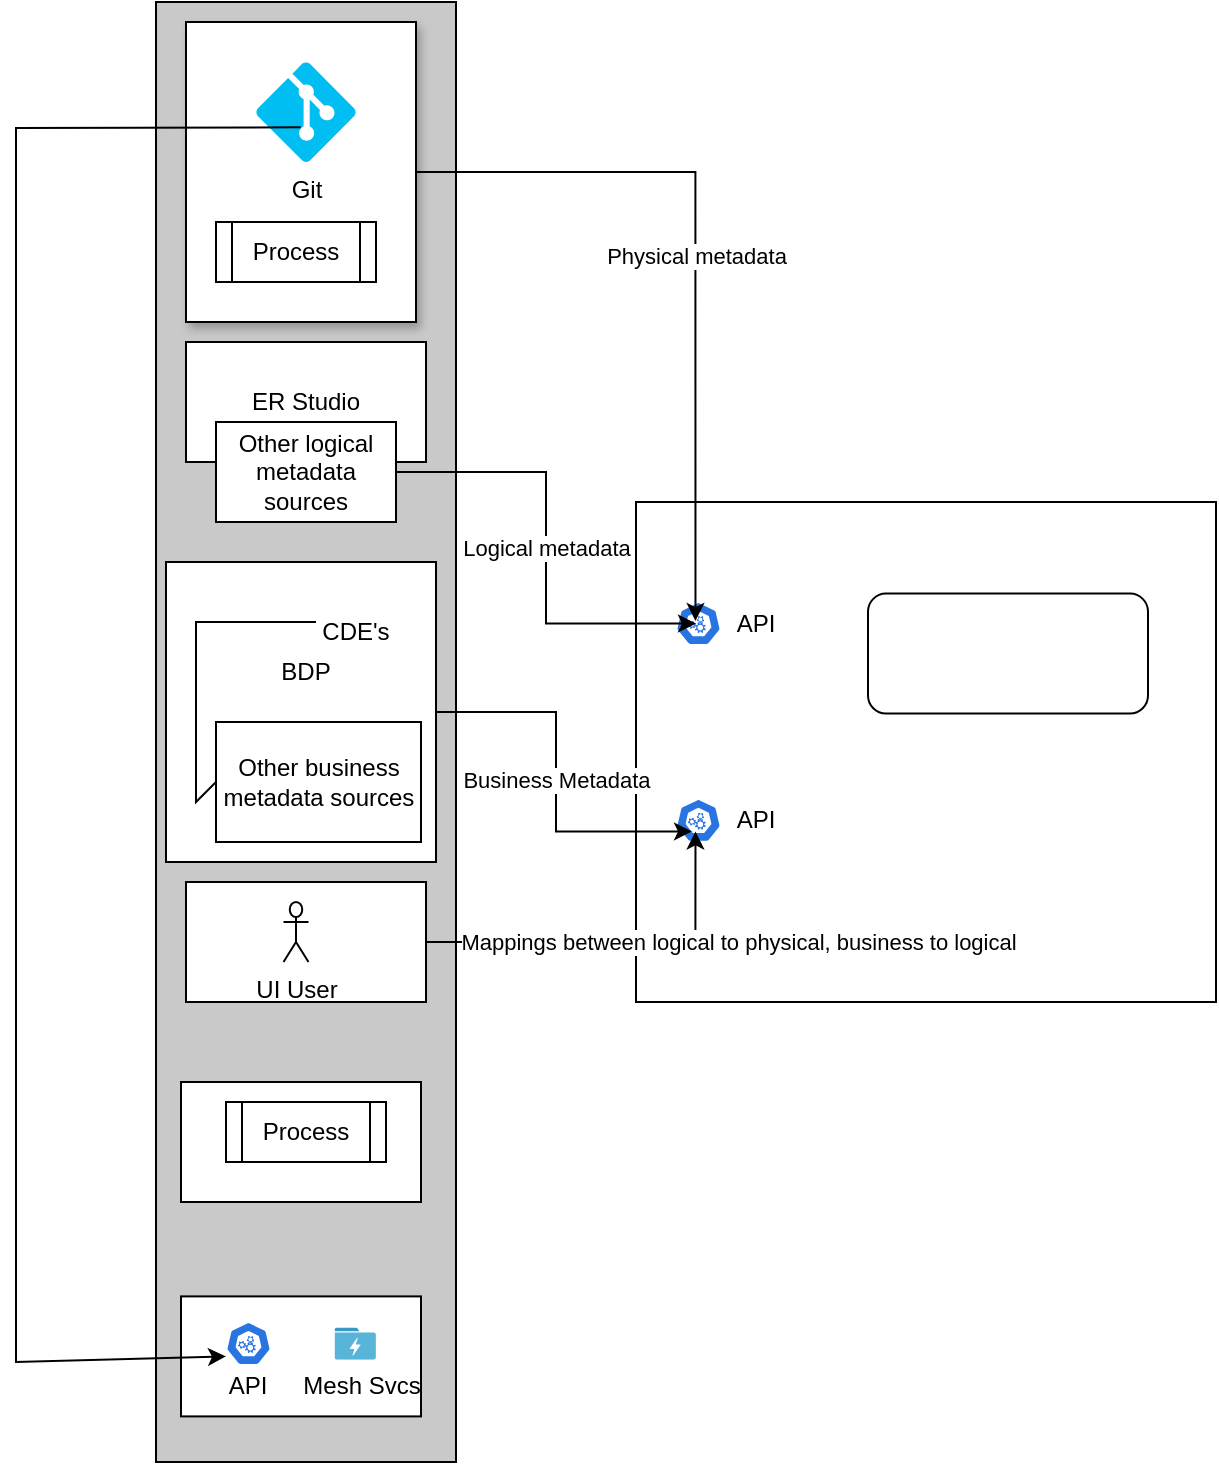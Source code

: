 <mxfile version="23.1.4" type="github">
  <diagram name="Page-1" id="dE6yGRrycPSdIeFdvO5s">
    <mxGraphModel dx="1737" dy="1145" grid="1" gridSize="10" guides="1" tooltips="1" connect="1" arrows="1" fold="1" page="1" pageScale="1" pageWidth="827" pageHeight="1169" math="0" shadow="0">
      <root>
        <mxCell id="0" />
        <mxCell id="1" parent="0" />
        <mxCell id="hkPZR-MXZNHqxhCfoVSz-6" value="" style="rounded=0;whiteSpace=wrap;html=1;" parent="1" vertex="1">
          <mxGeometry x="-735" y="270" width="115" height="100" as="geometry" />
        </mxCell>
        <mxCell id="hkPZR-MXZNHqxhCfoVSz-1" value="" style="rounded=0;whiteSpace=wrap;html=1;fillColor=#C9C9C9;" parent="1" vertex="1">
          <mxGeometry x="-750" y="250" width="150" height="730" as="geometry" />
        </mxCell>
        <mxCell id="hkPZR-MXZNHqxhCfoVSz-2" value="ER Studio" style="rounded=0;whiteSpace=wrap;html=1;" parent="1" vertex="1">
          <mxGeometry x="-735" y="420" width="120" height="60" as="geometry" />
        </mxCell>
        <mxCell id="hkPZR-MXZNHqxhCfoVSz-3" value="Other logical metadata sources" style="rounded=0;whiteSpace=wrap;html=1;" parent="1" vertex="1">
          <mxGeometry x="-720" y="460" width="90" height="50" as="geometry" />
        </mxCell>
        <mxCell id="hkPZR-MXZNHqxhCfoVSz-8" value="" style="rounded=0;whiteSpace=wrap;html=1;strokeColor=default;shadow=1;" parent="1" vertex="1">
          <mxGeometry x="-735" y="260" width="115" height="150" as="geometry" />
        </mxCell>
        <mxCell id="hkPZR-MXZNHqxhCfoVSz-4" value="Git" style="verticalLabelPosition=bottom;html=1;verticalAlign=top;align=center;strokeColor=none;fillColor=#00BEF2;shape=mxgraph.azure.git_repository;" parent="1" vertex="1">
          <mxGeometry x="-700" y="280" width="50" height="50" as="geometry" />
        </mxCell>
        <mxCell id="hkPZR-MXZNHqxhCfoVSz-7" value="Process" style="shape=process;whiteSpace=wrap;html=1;backgroundOutline=1;" parent="1" vertex="1">
          <mxGeometry x="-720" y="360" width="80" height="30" as="geometry" />
        </mxCell>
        <mxCell id="hkPZR-MXZNHqxhCfoVSz-10" value="" style="rounded=0;whiteSpace=wrap;html=1;" parent="1" vertex="1">
          <mxGeometry x="-745" y="530" width="135" height="150" as="geometry" />
        </mxCell>
        <mxCell id="hkPZR-MXZNHqxhCfoVSz-9" value="Other business metadata sources" style="rounded=0;whiteSpace=wrap;html=1;" parent="1" vertex="1">
          <mxGeometry x="-720" y="610" width="102.5" height="60" as="geometry" />
        </mxCell>
        <mxCell id="hkPZR-MXZNHqxhCfoVSz-12" value="" style="rounded=0;whiteSpace=wrap;html=1;" parent="1" vertex="1">
          <mxGeometry x="-735" y="690" width="120" height="60" as="geometry" />
        </mxCell>
        <mxCell id="hkPZR-MXZNHqxhCfoVSz-13" value="UI User" style="shape=umlActor;verticalLabelPosition=bottom;verticalAlign=top;html=1;outlineConnect=0;" parent="1" vertex="1">
          <mxGeometry x="-686.25" y="700" width="12.5" height="30" as="geometry" />
        </mxCell>
        <mxCell id="hkPZR-MXZNHqxhCfoVSz-17" value="" style="rounded=0;whiteSpace=wrap;html=1;" parent="1" vertex="1">
          <mxGeometry x="-737.5" y="790" width="120" height="60" as="geometry" />
        </mxCell>
        <mxCell id="hkPZR-MXZNHqxhCfoVSz-14" value="Process" style="shape=process;whiteSpace=wrap;html=1;backgroundOutline=1;" parent="1" vertex="1">
          <mxGeometry x="-715" y="800" width="80" height="30" as="geometry" />
        </mxCell>
        <mxCell id="hkPZR-MXZNHqxhCfoVSz-22" value="" style="rounded=0;whiteSpace=wrap;html=1;" parent="1" vertex="1">
          <mxGeometry x="-737.5" y="897.2" width="120" height="60" as="geometry" />
        </mxCell>
        <mxCell id="hkPZR-MXZNHqxhCfoVSz-20" value="" style="aspect=fixed;sketch=0;html=1;dashed=0;whitespace=wrap;fillColor=#2875E2;strokeColor=#ffffff;points=[[0.005,0.63,0],[0.1,0.2,0],[0.9,0.2,0],[0.5,0,0],[0.995,0.63,0],[0.72,0.99,0],[0.5,1,0],[0.28,0.99,0]];shape=mxgraph.kubernetes.icon2;prIcon=api" parent="1" vertex="1">
          <mxGeometry x="-715" y="910" width="22.5" height="21.6" as="geometry" />
        </mxCell>
        <mxCell id="hkPZR-MXZNHqxhCfoVSz-23" value="API" style="text;html=1;align=center;verticalAlign=middle;whiteSpace=wrap;rounded=0;" parent="1" vertex="1">
          <mxGeometry x="-733.75" y="927.2" width="60" height="30" as="geometry" />
        </mxCell>
        <mxCell id="hkPZR-MXZNHqxhCfoVSz-24" value="" style="image;sketch=0;aspect=fixed;html=1;points=[];align=center;fontSize=12;image=img/lib/mscae/Data_Lake_Store.svg;" parent="1" vertex="1">
          <mxGeometry x="-660.77" y="912.7" width="20.77" height="16.2" as="geometry" />
        </mxCell>
        <mxCell id="hkPZR-MXZNHqxhCfoVSz-25" value="Mesh Svcs" style="text;html=1;align=center;verticalAlign=middle;whiteSpace=wrap;rounded=0;" parent="1" vertex="1">
          <mxGeometry x="-683.75" y="927.2" width="73.75" height="30" as="geometry" />
        </mxCell>
        <mxCell id="hkPZR-MXZNHqxhCfoVSz-26" value="BDP" style="text;html=1;align=center;verticalAlign=middle;whiteSpace=wrap;rounded=0;" parent="1" vertex="1">
          <mxGeometry x="-705" y="570" width="60" height="30" as="geometry" />
        </mxCell>
        <mxCell id="hkPZR-MXZNHqxhCfoVSz-27" value="" style="endArrow=none;html=1;rounded=0;" parent="1" edge="1">
          <mxGeometry width="50" height="50" relative="1" as="geometry">
            <mxPoint x="-720" y="640" as="sourcePoint" />
            <mxPoint x="-670" y="560" as="targetPoint" />
            <Array as="points">
              <mxPoint x="-730" y="650" />
              <mxPoint x="-730" y="560" />
            </Array>
          </mxGeometry>
        </mxCell>
        <mxCell id="hkPZR-MXZNHqxhCfoVSz-28" value="CDE&#39;s" style="text;html=1;align=center;verticalAlign=middle;whiteSpace=wrap;rounded=0;" parent="1" vertex="1">
          <mxGeometry x="-680.38" y="550" width="60" height="30" as="geometry" />
        </mxCell>
        <mxCell id="hkPZR-MXZNHqxhCfoVSz-33" value="" style="endArrow=classic;html=1;rounded=0;exitX=0.447;exitY=0.653;exitDx=0;exitDy=0;exitPerimeter=0;" parent="1" source="hkPZR-MXZNHqxhCfoVSz-4" edge="1">
          <mxGeometry width="50" height="50" relative="1" as="geometry">
            <mxPoint x="-800" y="310" as="sourcePoint" />
            <mxPoint x="-715" y="927.2" as="targetPoint" />
            <Array as="points">
              <mxPoint x="-820" y="313" />
              <mxPoint x="-820" y="930" />
            </Array>
          </mxGeometry>
        </mxCell>
        <mxCell id="uKNiGlANXCOoaX_LWEY7-2" value="" style="rounded=0;whiteSpace=wrap;html=1;" vertex="1" parent="1">
          <mxGeometry x="-510" y="500" width="290" height="250" as="geometry" />
        </mxCell>
        <mxCell id="uKNiGlANXCOoaX_LWEY7-3" value="" style="rounded=1;whiteSpace=wrap;html=1;" vertex="1" parent="1">
          <mxGeometry x="-394" y="545.8" width="140" height="60" as="geometry" />
        </mxCell>
        <mxCell id="uKNiGlANXCOoaX_LWEY7-1" value="" style="shape=image;verticalLabelPosition=bottom;labelBackgroundColor=default;verticalAlign=top;aspect=fixed;imageAspect=0;image=https://upload.wikimedia.org/wikipedia/en/e/ef/Alation%2C_Inc._logo.png;" vertex="1" parent="1">
          <mxGeometry x="-400" y="550" width="152" height="51.6" as="geometry" />
        </mxCell>
        <mxCell id="uKNiGlANXCOoaX_LWEY7-4" value="" style="aspect=fixed;sketch=0;html=1;dashed=0;whitespace=wrap;fillColor=#2875E2;strokeColor=#ffffff;points=[[0.005,0.63,0],[0.1,0.2,0],[0.9,0.2,0],[0.5,0,0],[0.995,0.63,0],[0.72,0.99,0],[0.5,1,0],[0.28,0.99,0]];shape=mxgraph.kubernetes.icon2;prIcon=api" vertex="1" parent="1">
          <mxGeometry x="-490" y="550" width="22.5" height="21.6" as="geometry" />
        </mxCell>
        <mxCell id="uKNiGlANXCOoaX_LWEY7-5" value="" style="aspect=fixed;sketch=0;html=1;dashed=0;whitespace=wrap;fillColor=#2875E2;strokeColor=#ffffff;points=[[0.005,0.63,0],[0.1,0.2,0],[0.9,0.2,0],[0.5,0,0],[0.995,0.63,0],[0.72,0.99,0],[0.5,1,0],[0.28,0.99,0]];shape=mxgraph.kubernetes.icon2;prIcon=api" vertex="1" parent="1">
          <mxGeometry x="-490" y="648.4" width="22.5" height="21.6" as="geometry" />
        </mxCell>
        <mxCell id="uKNiGlANXCOoaX_LWEY7-6" value="API" style="text;html=1;align=center;verticalAlign=middle;whiteSpace=wrap;rounded=0;" vertex="1" parent="1">
          <mxGeometry x="-480" y="644.2" width="60" height="30" as="geometry" />
        </mxCell>
        <mxCell id="uKNiGlANXCOoaX_LWEY7-7" value="API" style="text;html=1;align=center;verticalAlign=middle;whiteSpace=wrap;rounded=0;" vertex="1" parent="1">
          <mxGeometry x="-480" y="545.8" width="60" height="30" as="geometry" />
        </mxCell>
        <mxCell id="uKNiGlANXCOoaX_LWEY7-8" value="Physical metadata" style="edgeStyle=orthogonalEdgeStyle;rounded=0;orthogonalLoop=1;jettySize=auto;html=1;entryX=0.433;entryY=0.441;entryDx=0;entryDy=0;entryPerimeter=0;" edge="1" parent="1" source="hkPZR-MXZNHqxhCfoVSz-8" target="uKNiGlANXCOoaX_LWEY7-4">
          <mxGeometry relative="1" as="geometry" />
        </mxCell>
        <mxCell id="uKNiGlANXCOoaX_LWEY7-10" value="Business Metadata" style="edgeStyle=orthogonalEdgeStyle;rounded=0;orthogonalLoop=1;jettySize=auto;html=1;entryX=0.356;entryY=0.756;entryDx=0;entryDy=0;entryPerimeter=0;" edge="1" parent="1" source="hkPZR-MXZNHqxhCfoVSz-10" target="uKNiGlANXCOoaX_LWEY7-5">
          <mxGeometry relative="1" as="geometry" />
        </mxCell>
        <mxCell id="uKNiGlANXCOoaX_LWEY7-11" value="Mappings between logical to physical, business to logical" style="edgeStyle=orthogonalEdgeStyle;rounded=0;orthogonalLoop=1;jettySize=auto;html=1;entryX=0.433;entryY=0.756;entryDx=0;entryDy=0;entryPerimeter=0;" edge="1" parent="1" source="hkPZR-MXZNHqxhCfoVSz-12" target="uKNiGlANXCOoaX_LWEY7-5">
          <mxGeometry x="0.418" y="-20" relative="1" as="geometry">
            <mxPoint x="1" as="offset" />
          </mxGeometry>
        </mxCell>
        <mxCell id="uKNiGlANXCOoaX_LWEY7-9" value="Logical metadata" style="edgeStyle=orthogonalEdgeStyle;rounded=0;orthogonalLoop=1;jettySize=auto;html=1;entryX=0;entryY=0.5;entryDx=0;entryDy=0;" edge="1" parent="1" source="hkPZR-MXZNHqxhCfoVSz-3" target="uKNiGlANXCOoaX_LWEY7-7">
          <mxGeometry relative="1" as="geometry" />
        </mxCell>
      </root>
    </mxGraphModel>
  </diagram>
</mxfile>
